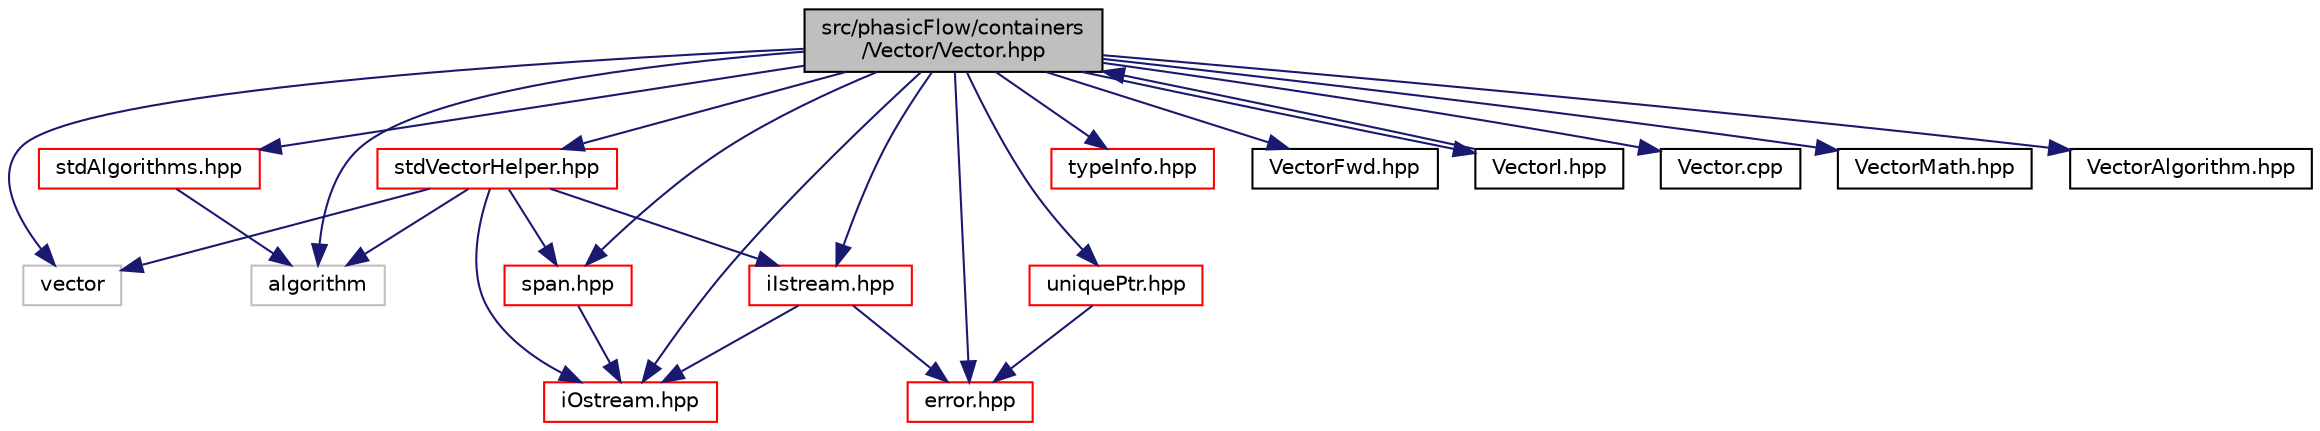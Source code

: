 digraph "src/phasicFlow/containers/Vector/Vector.hpp"
{
 // LATEX_PDF_SIZE
  edge [fontname="Helvetica",fontsize="10",labelfontname="Helvetica",labelfontsize="10"];
  node [fontname="Helvetica",fontsize="10",shape=record];
  Node1 [label="src/phasicFlow/containers\l/Vector/Vector.hpp",height=0.2,width=0.4,color="black", fillcolor="grey75", style="filled", fontcolor="black",tooltip=" "];
  Node1 -> Node2 [color="midnightblue",fontsize="10",style="solid",fontname="Helvetica"];
  Node2 [label="vector",height=0.2,width=0.4,color="grey75", fillcolor="white", style="filled",tooltip=" "];
  Node1 -> Node3 [color="midnightblue",fontsize="10",style="solid",fontname="Helvetica"];
  Node3 [label="algorithm",height=0.2,width=0.4,color="grey75", fillcolor="white", style="filled",tooltip=" "];
  Node1 -> Node4 [color="midnightblue",fontsize="10",style="solid",fontname="Helvetica"];
  Node4 [label="typeInfo.hpp",height=0.2,width=0.4,color="red", fillcolor="white", style="filled",URL="$typeInfo_8hpp.html",tooltip=" "];
  Node1 -> Node18 [color="midnightblue",fontsize="10",style="solid",fontname="Helvetica"];
  Node18 [label="error.hpp",height=0.2,width=0.4,color="red", fillcolor="white", style="filled",URL="$error_8hpp.html",tooltip=" "];
  Node1 -> Node19 [color="midnightblue",fontsize="10",style="solid",fontname="Helvetica"];
  Node19 [label="uniquePtr.hpp",height=0.2,width=0.4,color="red", fillcolor="white", style="filled",URL="$uniquePtr_8hpp.html",tooltip=" "];
  Node19 -> Node18 [color="midnightblue",fontsize="10",style="solid",fontname="Helvetica"];
  Node1 -> Node21 [color="midnightblue",fontsize="10",style="solid",fontname="Helvetica"];
  Node21 [label="stdAlgorithms.hpp",height=0.2,width=0.4,color="red", fillcolor="white", style="filled",URL="$stdAlgorithms_8hpp.html",tooltip=" "];
  Node21 -> Node3 [color="midnightblue",fontsize="10",style="solid",fontname="Helvetica"];
  Node1 -> Node39 [color="midnightblue",fontsize="10",style="solid",fontname="Helvetica"];
  Node39 [label="span.hpp",height=0.2,width=0.4,color="red", fillcolor="white", style="filled",URL="$span_8hpp.html",tooltip=" "];
  Node39 -> Node26 [color="midnightblue",fontsize="10",style="solid",fontname="Helvetica"];
  Node26 [label="iOstream.hpp",height=0.2,width=0.4,color="red", fillcolor="white", style="filled",URL="$iOstream_8hpp.html",tooltip=" "];
  Node1 -> Node26 [color="midnightblue",fontsize="10",style="solid",fontname="Helvetica"];
  Node1 -> Node29 [color="midnightblue",fontsize="10",style="solid",fontname="Helvetica"];
  Node29 [label="iIstream.hpp",height=0.2,width=0.4,color="red", fillcolor="white", style="filled",URL="$iIstream_8hpp.html",tooltip=" "];
  Node29 -> Node18 [color="midnightblue",fontsize="10",style="solid",fontname="Helvetica"];
  Node29 -> Node26 [color="midnightblue",fontsize="10",style="solid",fontname="Helvetica"];
  Node1 -> Node40 [color="midnightblue",fontsize="10",style="solid",fontname="Helvetica"];
  Node40 [label="stdVectorHelper.hpp",height=0.2,width=0.4,color="red", fillcolor="white", style="filled",URL="$stdVectorHelper_8hpp.html",tooltip=" "];
  Node40 -> Node2 [color="midnightblue",fontsize="10",style="solid",fontname="Helvetica"];
  Node40 -> Node3 [color="midnightblue",fontsize="10",style="solid",fontname="Helvetica"];
  Node40 -> Node39 [color="midnightblue",fontsize="10",style="solid",fontname="Helvetica"];
  Node40 -> Node26 [color="midnightblue",fontsize="10",style="solid",fontname="Helvetica"];
  Node40 -> Node29 [color="midnightblue",fontsize="10",style="solid",fontname="Helvetica"];
  Node1 -> Node52 [color="midnightblue",fontsize="10",style="solid",fontname="Helvetica"];
  Node52 [label="VectorFwd.hpp",height=0.2,width=0.4,color="black", fillcolor="white", style="filled",URL="$VectorFwd_8hpp.html",tooltip=" "];
  Node1 -> Node53 [color="midnightblue",fontsize="10",style="solid",fontname="Helvetica"];
  Node53 [label="VectorI.hpp",height=0.2,width=0.4,color="black", fillcolor="white", style="filled",URL="$VectorI_8hpp.html",tooltip=" "];
  Node53 -> Node1 [color="midnightblue",fontsize="10",style="solid",fontname="Helvetica"];
  Node1 -> Node54 [color="midnightblue",fontsize="10",style="solid",fontname="Helvetica"];
  Node54 [label="Vector.cpp",height=0.2,width=0.4,color="black", fillcolor="white", style="filled",URL="$Vector_8cpp.html",tooltip=" "];
  Node1 -> Node55 [color="midnightblue",fontsize="10",style="solid",fontname="Helvetica"];
  Node55 [label="VectorMath.hpp",height=0.2,width=0.4,color="black", fillcolor="white", style="filled",URL="$VectorMath_8hpp.html",tooltip=" "];
  Node1 -> Node56 [color="midnightblue",fontsize="10",style="solid",fontname="Helvetica"];
  Node56 [label="VectorAlgorithm.hpp",height=0.2,width=0.4,color="black", fillcolor="white", style="filled",URL="$VectorAlgorithm_8hpp.html",tooltip=" "];
}
